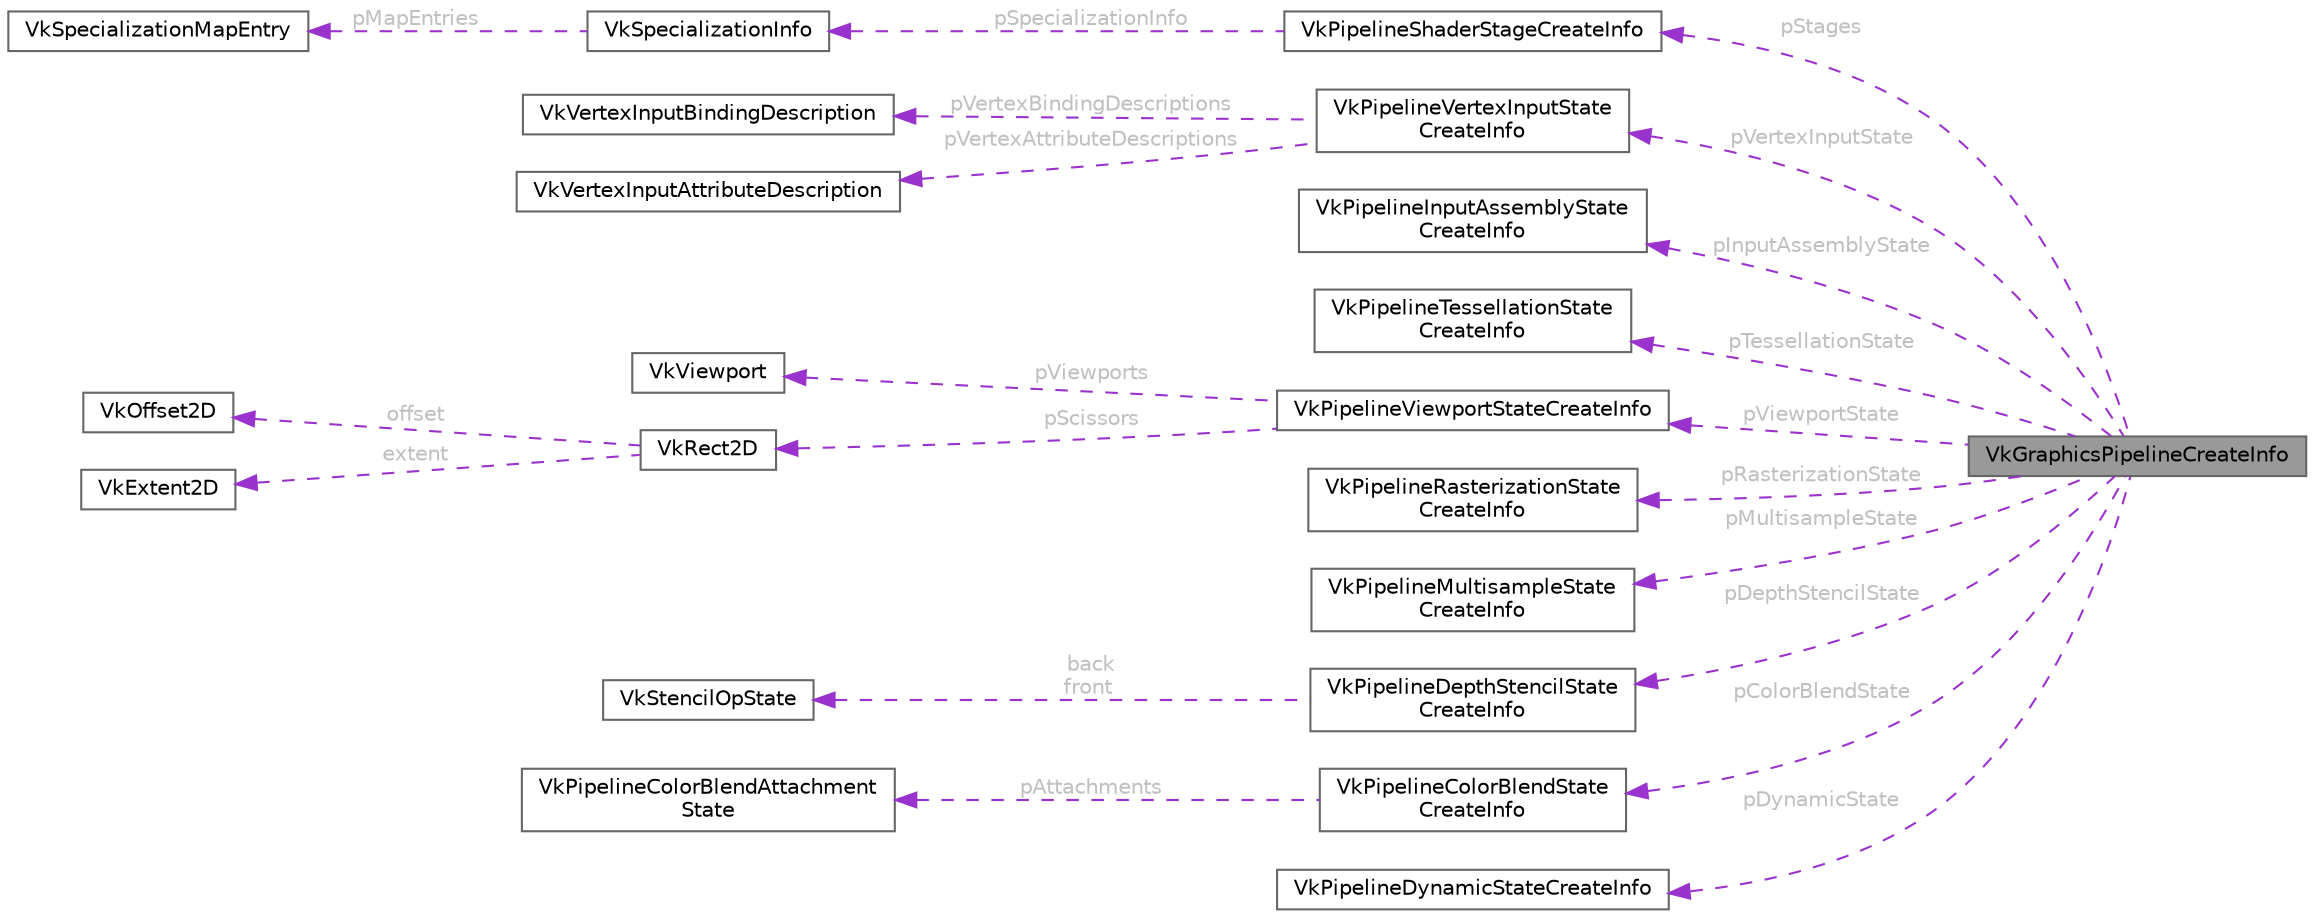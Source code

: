 digraph "VkGraphicsPipelineCreateInfo"
{
 // LATEX_PDF_SIZE
  bgcolor="transparent";
  edge [fontname=Helvetica,fontsize=10,labelfontname=Helvetica,labelfontsize=10];
  node [fontname=Helvetica,fontsize=10,shape=box,height=0.2,width=0.4];
  rankdir="LR";
  Node1 [id="Node000001",label="VkGraphicsPipelineCreateInfo",height=0.2,width=0.4,color="gray40", fillcolor="grey60", style="filled", fontcolor="black",tooltip=" "];
  Node2 -> Node1 [id="edge1_Node000001_Node000002",dir="back",color="darkorchid3",style="dashed",tooltip=" ",label=" pStages",fontcolor="grey" ];
  Node2 [id="Node000002",label="VkPipelineShaderStageCreateInfo",height=0.2,width=0.4,color="gray40", fillcolor="white", style="filled",URL="$struct_vk_pipeline_shader_stage_create_info.html",tooltip=" "];
  Node3 -> Node2 [id="edge2_Node000002_Node000003",dir="back",color="darkorchid3",style="dashed",tooltip=" ",label=" pSpecializationInfo",fontcolor="grey" ];
  Node3 [id="Node000003",label="VkSpecializationInfo",height=0.2,width=0.4,color="gray40", fillcolor="white", style="filled",URL="$struct_vk_specialization_info.html",tooltip=" "];
  Node4 -> Node3 [id="edge3_Node000003_Node000004",dir="back",color="darkorchid3",style="dashed",tooltip=" ",label=" pMapEntries",fontcolor="grey" ];
  Node4 [id="Node000004",label="VkSpecializationMapEntry",height=0.2,width=0.4,color="gray40", fillcolor="white", style="filled",URL="$struct_vk_specialization_map_entry.html",tooltip=" "];
  Node5 -> Node1 [id="edge4_Node000001_Node000005",dir="back",color="darkorchid3",style="dashed",tooltip=" ",label=" pVertexInputState",fontcolor="grey" ];
  Node5 [id="Node000005",label="VkPipelineVertexInputState\lCreateInfo",height=0.2,width=0.4,color="gray40", fillcolor="white", style="filled",URL="$struct_vk_pipeline_vertex_input_state_create_info.html",tooltip=" "];
  Node6 -> Node5 [id="edge5_Node000005_Node000006",dir="back",color="darkorchid3",style="dashed",tooltip=" ",label=" pVertexBindingDescriptions",fontcolor="grey" ];
  Node6 [id="Node000006",label="VkVertexInputBindingDescription",height=0.2,width=0.4,color="gray40", fillcolor="white", style="filled",URL="$struct_vk_vertex_input_binding_description.html",tooltip=" "];
  Node7 -> Node5 [id="edge6_Node000005_Node000007",dir="back",color="darkorchid3",style="dashed",tooltip=" ",label=" pVertexAttributeDescriptions",fontcolor="grey" ];
  Node7 [id="Node000007",label="VkVertexInputAttributeDescription",height=0.2,width=0.4,color="gray40", fillcolor="white", style="filled",URL="$struct_vk_vertex_input_attribute_description.html",tooltip=" "];
  Node8 -> Node1 [id="edge7_Node000001_Node000008",dir="back",color="darkorchid3",style="dashed",tooltip=" ",label=" pInputAssemblyState",fontcolor="grey" ];
  Node8 [id="Node000008",label="VkPipelineInputAssemblyState\lCreateInfo",height=0.2,width=0.4,color="gray40", fillcolor="white", style="filled",URL="$struct_vk_pipeline_input_assembly_state_create_info.html",tooltip=" "];
  Node9 -> Node1 [id="edge8_Node000001_Node000009",dir="back",color="darkorchid3",style="dashed",tooltip=" ",label=" pTessellationState",fontcolor="grey" ];
  Node9 [id="Node000009",label="VkPipelineTessellationState\lCreateInfo",height=0.2,width=0.4,color="gray40", fillcolor="white", style="filled",URL="$struct_vk_pipeline_tessellation_state_create_info.html",tooltip=" "];
  Node10 -> Node1 [id="edge9_Node000001_Node000010",dir="back",color="darkorchid3",style="dashed",tooltip=" ",label=" pViewportState",fontcolor="grey" ];
  Node10 [id="Node000010",label="VkPipelineViewportStateCreateInfo",height=0.2,width=0.4,color="gray40", fillcolor="white", style="filled",URL="$struct_vk_pipeline_viewport_state_create_info.html",tooltip=" "];
  Node11 -> Node10 [id="edge10_Node000010_Node000011",dir="back",color="darkorchid3",style="dashed",tooltip=" ",label=" pViewports",fontcolor="grey" ];
  Node11 [id="Node000011",label="VkViewport",height=0.2,width=0.4,color="gray40", fillcolor="white", style="filled",URL="$struct_vk_viewport.html",tooltip=" "];
  Node12 -> Node10 [id="edge11_Node000010_Node000012",dir="back",color="darkorchid3",style="dashed",tooltip=" ",label=" pScissors",fontcolor="grey" ];
  Node12 [id="Node000012",label="VkRect2D",height=0.2,width=0.4,color="gray40", fillcolor="white", style="filled",URL="$struct_vk_rect2_d.html",tooltip=" "];
  Node13 -> Node12 [id="edge12_Node000012_Node000013",dir="back",color="darkorchid3",style="dashed",tooltip=" ",label=" offset",fontcolor="grey" ];
  Node13 [id="Node000013",label="VkOffset2D",height=0.2,width=0.4,color="gray40", fillcolor="white", style="filled",URL="$struct_vk_offset2_d.html",tooltip=" "];
  Node14 -> Node12 [id="edge13_Node000012_Node000014",dir="back",color="darkorchid3",style="dashed",tooltip=" ",label=" extent",fontcolor="grey" ];
  Node14 [id="Node000014",label="VkExtent2D",height=0.2,width=0.4,color="gray40", fillcolor="white", style="filled",URL="$struct_vk_extent2_d.html",tooltip=" "];
  Node15 -> Node1 [id="edge14_Node000001_Node000015",dir="back",color="darkorchid3",style="dashed",tooltip=" ",label=" pRasterizationState",fontcolor="grey" ];
  Node15 [id="Node000015",label="VkPipelineRasterizationState\lCreateInfo",height=0.2,width=0.4,color="gray40", fillcolor="white", style="filled",URL="$struct_vk_pipeline_rasterization_state_create_info.html",tooltip=" "];
  Node16 -> Node1 [id="edge15_Node000001_Node000016",dir="back",color="darkorchid3",style="dashed",tooltip=" ",label=" pMultisampleState",fontcolor="grey" ];
  Node16 [id="Node000016",label="VkPipelineMultisampleState\lCreateInfo",height=0.2,width=0.4,color="gray40", fillcolor="white", style="filled",URL="$struct_vk_pipeline_multisample_state_create_info.html",tooltip=" "];
  Node17 -> Node1 [id="edge16_Node000001_Node000017",dir="back",color="darkorchid3",style="dashed",tooltip=" ",label=" pDepthStencilState",fontcolor="grey" ];
  Node17 [id="Node000017",label="VkPipelineDepthStencilState\lCreateInfo",height=0.2,width=0.4,color="gray40", fillcolor="white", style="filled",URL="$struct_vk_pipeline_depth_stencil_state_create_info.html",tooltip=" "];
  Node18 -> Node17 [id="edge17_Node000017_Node000018",dir="back",color="darkorchid3",style="dashed",tooltip=" ",label=" back\nfront",fontcolor="grey" ];
  Node18 [id="Node000018",label="VkStencilOpState",height=0.2,width=0.4,color="gray40", fillcolor="white", style="filled",URL="$struct_vk_stencil_op_state.html",tooltip=" "];
  Node19 -> Node1 [id="edge18_Node000001_Node000019",dir="back",color="darkorchid3",style="dashed",tooltip=" ",label=" pColorBlendState",fontcolor="grey" ];
  Node19 [id="Node000019",label="VkPipelineColorBlendState\lCreateInfo",height=0.2,width=0.4,color="gray40", fillcolor="white", style="filled",URL="$struct_vk_pipeline_color_blend_state_create_info.html",tooltip=" "];
  Node20 -> Node19 [id="edge19_Node000019_Node000020",dir="back",color="darkorchid3",style="dashed",tooltip=" ",label=" pAttachments",fontcolor="grey" ];
  Node20 [id="Node000020",label="VkPipelineColorBlendAttachment\lState",height=0.2,width=0.4,color="gray40", fillcolor="white", style="filled",URL="$struct_vk_pipeline_color_blend_attachment_state.html",tooltip=" "];
  Node21 -> Node1 [id="edge20_Node000001_Node000021",dir="back",color="darkorchid3",style="dashed",tooltip=" ",label=" pDynamicState",fontcolor="grey" ];
  Node21 [id="Node000021",label="VkPipelineDynamicStateCreateInfo",height=0.2,width=0.4,color="gray40", fillcolor="white", style="filled",URL="$struct_vk_pipeline_dynamic_state_create_info.html",tooltip=" "];
}
